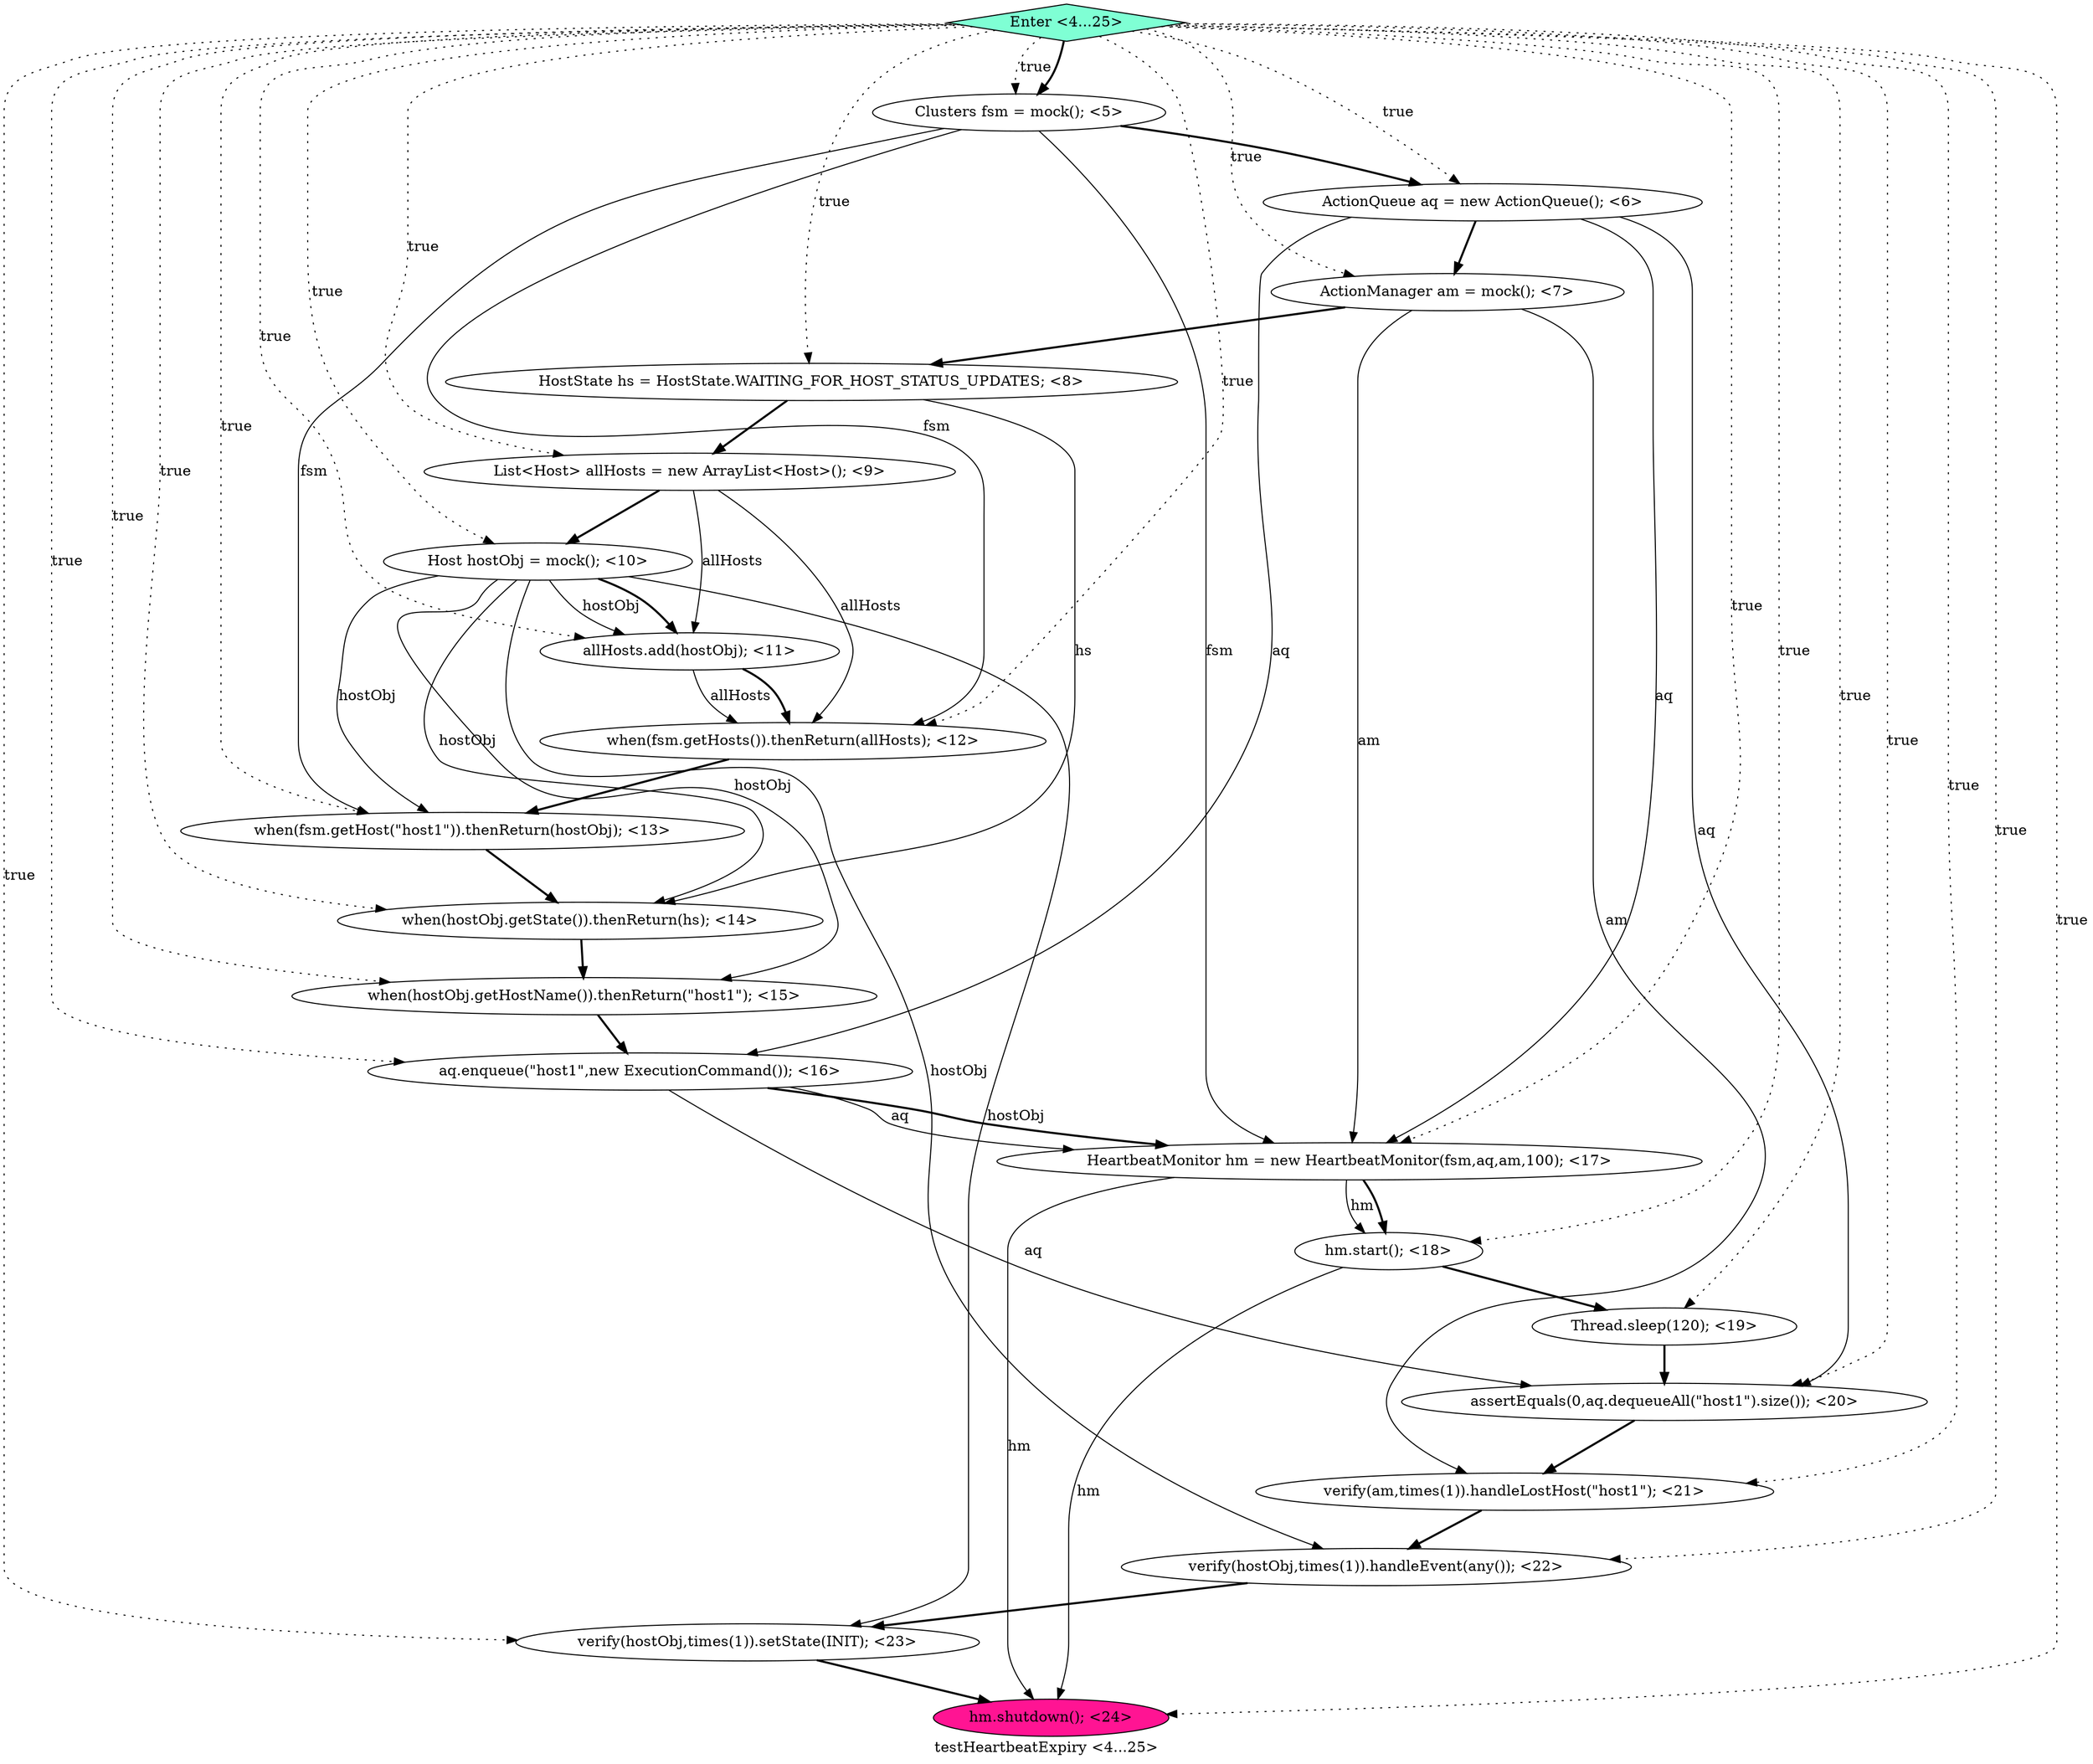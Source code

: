 digraph PDG {
label = "testHeartbeatExpiry <4...25>";
0.8 [style = filled, label = "when(fsm.getHost(\"host1\")).thenReturn(hostObj); <13>", fillcolor = white, shape = ellipse];
0.16 [style = filled, label = "verify(am,times(1)).handleLostHost(\"host1\"); <21>", fillcolor = white, shape = ellipse];
0.3 [style = filled, label = "HostState hs = HostState.WAITING_FOR_HOST_STATUS_UPDATES; <8>", fillcolor = white, shape = ellipse];
0.12 [style = filled, label = "HeartbeatMonitor hm = new HeartbeatMonitor(fsm,aq,am,100); <17>", fillcolor = white, shape = ellipse];
0.15 [style = filled, label = "assertEquals(0,aq.dequeueAll(\"host1\").size()); <20>", fillcolor = white, shape = ellipse];
0.0 [style = filled, label = "Clusters fsm = mock(); <5>", fillcolor = white, shape = ellipse];
0.1 [style = filled, label = "ActionQueue aq = new ActionQueue(); <6>", fillcolor = white, shape = ellipse];
0.7 [style = filled, label = "when(fsm.getHosts()).thenReturn(allHosts); <12>", fillcolor = white, shape = ellipse];
0.9 [style = filled, label = "when(hostObj.getState()).thenReturn(hs); <14>", fillcolor = white, shape = ellipse];
0.11 [style = filled, label = "aq.enqueue(\"host1\",new ExecutionCommand()); <16>", fillcolor = white, shape = ellipse];
0.18 [style = filled, label = "verify(hostObj,times(1)).setState(INIT); <23>", fillcolor = white, shape = ellipse];
0.10 [style = filled, label = "when(hostObj.getHostName()).thenReturn(\"host1\"); <15>", fillcolor = white, shape = ellipse];
0.17 [style = filled, label = "verify(hostObj,times(1)).handleEvent(any()); <22>", fillcolor = white, shape = ellipse];
0.6 [style = filled, label = "allHosts.add(hostObj); <11>", fillcolor = white, shape = ellipse];
0.13 [style = filled, label = "hm.start(); <18>", fillcolor = white, shape = ellipse];
0.19 [style = filled, label = "hm.shutdown(); <24>", fillcolor = deeppink, shape = ellipse];
0.14 [style = filled, label = "Thread.sleep(120); <19>", fillcolor = white, shape = ellipse];
0.5 [style = filled, label = "Host hostObj = mock(); <10>", fillcolor = white, shape = ellipse];
0.2 [style = filled, label = "ActionManager am = mock(); <7>", fillcolor = white, shape = ellipse];
0.4 [style = filled, label = "List<Host> allHosts = new ArrayList<Host>(); <9>", fillcolor = white, shape = ellipse];
0.20 [style = filled, label = "Enter <4...25>", fillcolor = aquamarine, shape = diamond];
0.0 -> 0.1 [style = bold, label=""];
0.0 -> 0.7 [style = solid, label="fsm"];
0.0 -> 0.8 [style = solid, label="fsm"];
0.0 -> 0.12 [style = solid, label="fsm"];
0.1 -> 0.2 [style = bold, label=""];
0.1 -> 0.11 [style = solid, label="aq"];
0.1 -> 0.12 [style = solid, label="aq"];
0.1 -> 0.15 [style = solid, label="aq"];
0.2 -> 0.3 [style = bold, label=""];
0.2 -> 0.12 [style = solid, label="am"];
0.2 -> 0.16 [style = solid, label="am"];
0.3 -> 0.4 [style = bold, label=""];
0.3 -> 0.9 [style = solid, label="hs"];
0.4 -> 0.5 [style = bold, label=""];
0.4 -> 0.6 [style = solid, label="allHosts"];
0.4 -> 0.7 [style = solid, label="allHosts"];
0.5 -> 0.6 [style = solid, label="hostObj"];
0.5 -> 0.6 [style = bold, label=""];
0.5 -> 0.8 [style = solid, label="hostObj"];
0.5 -> 0.9 [style = solid, label="hostObj"];
0.5 -> 0.10 [style = solid, label="hostObj"];
0.5 -> 0.17 [style = solid, label="hostObj"];
0.5 -> 0.18 [style = solid, label="hostObj"];
0.6 -> 0.7 [style = solid, label="allHosts"];
0.6 -> 0.7 [style = bold, label=""];
0.7 -> 0.8 [style = bold, label=""];
0.8 -> 0.9 [style = bold, label=""];
0.9 -> 0.10 [style = bold, label=""];
0.10 -> 0.11 [style = bold, label=""];
0.11 -> 0.12 [style = solid, label="aq"];
0.11 -> 0.12 [style = bold, label=""];
0.11 -> 0.15 [style = solid, label="aq"];
0.12 -> 0.13 [style = solid, label="hm"];
0.12 -> 0.13 [style = bold, label=""];
0.12 -> 0.19 [style = solid, label="hm"];
0.13 -> 0.14 [style = bold, label=""];
0.13 -> 0.19 [style = solid, label="hm"];
0.14 -> 0.15 [style = bold, label=""];
0.15 -> 0.16 [style = bold, label=""];
0.16 -> 0.17 [style = bold, label=""];
0.17 -> 0.18 [style = bold, label=""];
0.18 -> 0.19 [style = bold, label=""];
0.20 -> 0.0 [style = dotted, label="true"];
0.20 -> 0.0 [style = bold, label=""];
0.20 -> 0.1 [style = dotted, label="true"];
0.20 -> 0.2 [style = dotted, label="true"];
0.20 -> 0.3 [style = dotted, label="true"];
0.20 -> 0.4 [style = dotted, label="true"];
0.20 -> 0.5 [style = dotted, label="true"];
0.20 -> 0.6 [style = dotted, label="true"];
0.20 -> 0.7 [style = dotted, label="true"];
0.20 -> 0.8 [style = dotted, label="true"];
0.20 -> 0.9 [style = dotted, label="true"];
0.20 -> 0.10 [style = dotted, label="true"];
0.20 -> 0.11 [style = dotted, label="true"];
0.20 -> 0.12 [style = dotted, label="true"];
0.20 -> 0.13 [style = dotted, label="true"];
0.20 -> 0.14 [style = dotted, label="true"];
0.20 -> 0.15 [style = dotted, label="true"];
0.20 -> 0.16 [style = dotted, label="true"];
0.20 -> 0.17 [style = dotted, label="true"];
0.20 -> 0.18 [style = dotted, label="true"];
0.20 -> 0.19 [style = dotted, label="true"];
}
